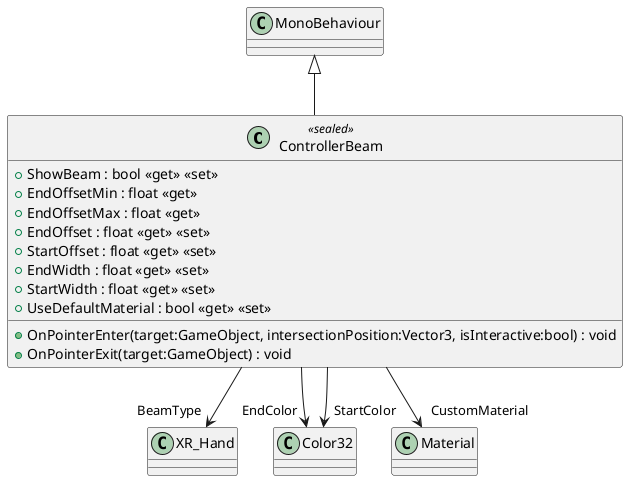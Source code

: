 @startuml
class ControllerBeam <<sealed>> {
    + ShowBeam : bool <<get>> <<set>>
    + EndOffsetMin : float <<get>>
    + EndOffsetMax : float <<get>>
    + EndOffset : float <<get>> <<set>>
    + StartOffset : float <<get>> <<set>>
    + EndWidth : float <<get>> <<set>>
    + StartWidth : float <<get>> <<set>>
    + UseDefaultMaterial : bool <<get>> <<set>>
    + OnPointerEnter(target:GameObject, intersectionPosition:Vector3, isInteractive:bool) : void
    + OnPointerExit(target:GameObject) : void
}
MonoBehaviour <|-- ControllerBeam
ControllerBeam --> "BeamType" XR_Hand
ControllerBeam --> "EndColor" Color32
ControllerBeam --> "StartColor" Color32
ControllerBeam --> "CustomMaterial" Material
@enduml
